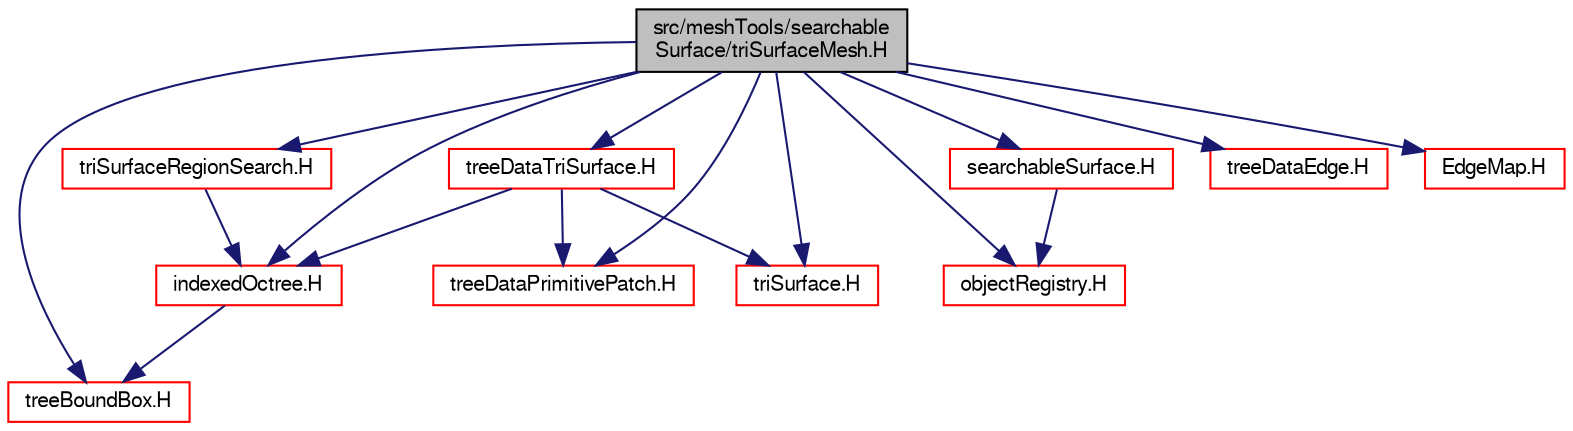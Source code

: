 digraph "src/meshTools/searchableSurface/triSurfaceMesh.H"
{
  bgcolor="transparent";
  edge [fontname="FreeSans",fontsize="10",labelfontname="FreeSans",labelfontsize="10"];
  node [fontname="FreeSans",fontsize="10",shape=record];
  Node0 [label="src/meshTools/searchable\lSurface/triSurfaceMesh.H",height=0.2,width=0.4,color="black", fillcolor="grey75", style="filled", fontcolor="black"];
  Node0 -> Node1 [color="midnightblue",fontsize="10",style="solid",fontname="FreeSans"];
  Node1 [label="treeBoundBox.H",height=0.2,width=0.4,color="red",URL="$a12128.html"];
  Node0 -> Node150 [color="midnightblue",fontsize="10",style="solid",fontname="FreeSans"];
  Node150 [label="searchableSurface.H",height=0.2,width=0.4,color="red",URL="$a07820.html"];
  Node150 -> Node153 [color="midnightblue",fontsize="10",style="solid",fontname="FreeSans"];
  Node153 [label="objectRegistry.H",height=0.2,width=0.4,color="red",URL="$a09242.html"];
  Node0 -> Node153 [color="midnightblue",fontsize="10",style="solid",fontname="FreeSans"];
  Node0 -> Node165 [color="midnightblue",fontsize="10",style="solid",fontname="FreeSans"];
  Node165 [label="indexedOctree.H",height=0.2,width=0.4,color="red",URL="$a08387.html"];
  Node165 -> Node1 [color="midnightblue",fontsize="10",style="solid",fontname="FreeSans"];
  Node0 -> Node173 [color="midnightblue",fontsize="10",style="solid",fontname="FreeSans"];
  Node173 [label="treeDataTriSurface.H",height=0.2,width=0.4,color="red",URL="$a07577.html"];
  Node173 -> Node174 [color="midnightblue",fontsize="10",style="solid",fontname="FreeSans"];
  Node174 [label="treeDataPrimitivePatch.H",height=0.2,width=0.4,color="red",URL="$a07568.html"];
  Node173 -> Node176 [color="midnightblue",fontsize="10",style="solid",fontname="FreeSans"];
  Node176 [label="triSurface.H",height=0.2,width=0.4,color="red",URL="$a17024.html"];
  Node173 -> Node165 [color="midnightblue",fontsize="10",style="solid",fontname="FreeSans"];
  Node0 -> Node174 [color="midnightblue",fontsize="10",style="solid",fontname="FreeSans"];
  Node0 -> Node195 [color="midnightblue",fontsize="10",style="solid",fontname="FreeSans"];
  Node195 [label="treeDataEdge.H",height=0.2,width=0.4,color="red",URL="$a07550.html"];
  Node0 -> Node196 [color="midnightblue",fontsize="10",style="solid",fontname="FreeSans"];
  Node196 [label="EdgeMap.H",height=0.2,width=0.4,color="red",URL="$a11315.html"];
  Node0 -> Node176 [color="midnightblue",fontsize="10",style="solid",fontname="FreeSans"];
  Node0 -> Node197 [color="midnightblue",fontsize="10",style="solid",fontname="FreeSans"];
  Node197 [label="triSurfaceRegionSearch.H",height=0.2,width=0.4,color="red",URL="$a08237.html"];
  Node197 -> Node165 [color="midnightblue",fontsize="10",style="solid",fontname="FreeSans"];
}
